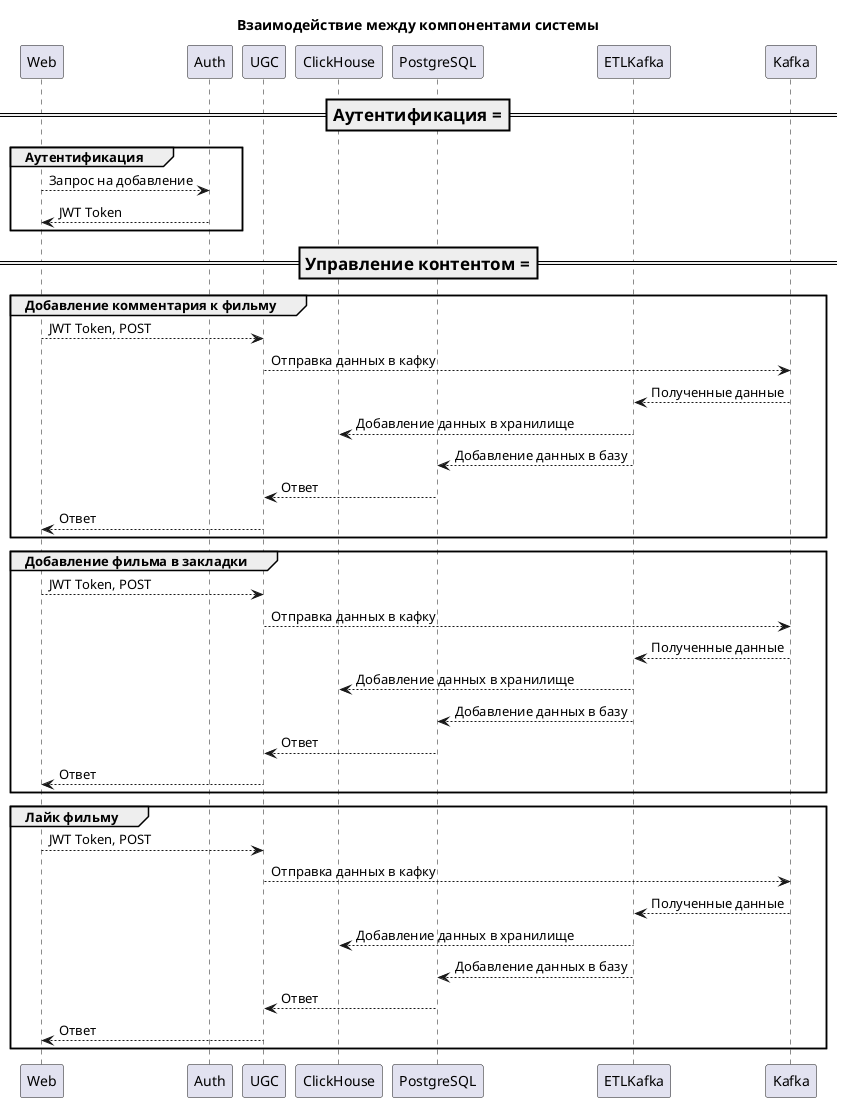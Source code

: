 @startuml system-context

title Взаимодействие между компонентами системы

=== Аутентификация ===

participant "Web" as Web
participant "Auth" as Auth

group Аутентификация
    Web --> Auth: Запрос на добавление
    Auth --> Web: JWT Token
end

=== Управление контентом ===

participant "UGC" as UGC
participant "ClickHouse" as ClickHouse
participant "PostgreSQL" as PostgreSQL
participant "ETLKafka" as ETLKafka

group Добавление комментария к фильму
    Web --> UGC: JWT Token, POST
    UGC --> Kafka: Отправка данных в кафку
    Kafka --> ETLKafka: Полученные данные
    ETLKafka --> ClickHouse: Добавление данных в хранилище
    ETLKafka --> PostgreSQL: Добавление данных в базу
    PostgreSQL --> UGC: Ответ
    UGC --> Web: Ответ
end

group Добавление фильма в закладки
    Web --> UGC: JWT Token, POST
    UGC --> Kafka: Отправка данных в кафку
    Kafka --> ETLKafka: Полученные данные
    ETLKafka --> ClickHouse: Добавление данных в хранилище
    ETLKafka --> PostgreSQL: Добавление данных в базу
    PostgreSQL --> UGC: Ответ
    UGC --> Web: Ответ
end

group Лайк фильму
    Web --> UGC: JWT Token, POST
    UGC --> Kafka: Отправка данных в кафку
    Kafka --> ETLKafka: Полученные данные
    ETLKafka --> ClickHouse: Добавление данных в хранилище
    ETLKafka --> PostgreSQL: Добавление данных в базу
    PostgreSQL --> UGC: Ответ
    UGC --> Web: Ответ
end

@enduml